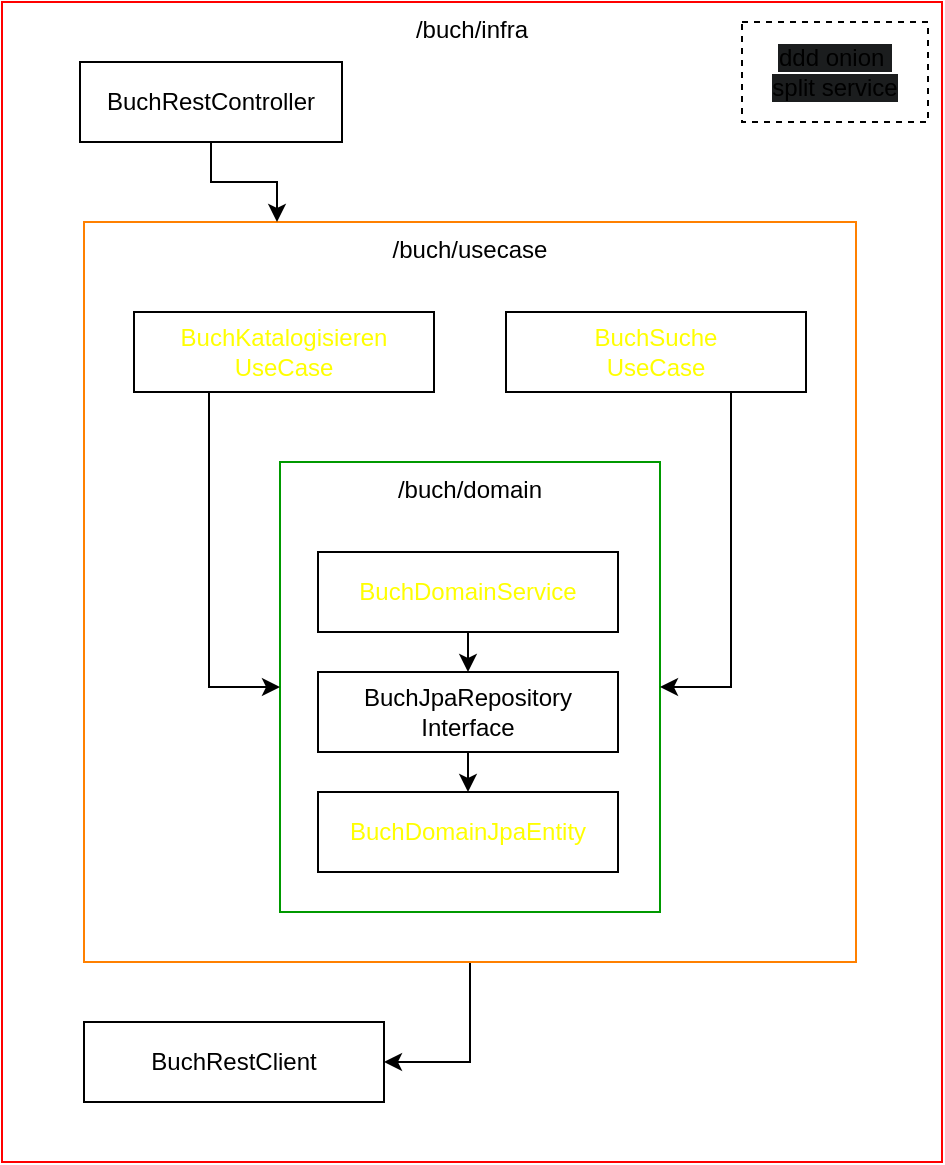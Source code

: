 <mxfile version="28.1.2">
  <diagram name="Seite-1" id="NrbdtOU8l5xmAe7ymhUr">
    <mxGraphModel dx="1410" dy="774" grid="1" gridSize="10" guides="1" tooltips="1" connect="1" arrows="1" fold="1" page="1" pageScale="1" pageWidth="827" pageHeight="1169" math="0" shadow="0">
      <root>
        <mxCell id="0" />
        <mxCell id="1" parent="0" />
        <mxCell id="a6-sa-Pfjen3ggbp_8G2-51" value="/buch/infra" style="rounded=0;whiteSpace=wrap;html=1;labelPosition=center;verticalLabelPosition=middle;align=center;verticalAlign=top;strokeColor=#FF0000;" parent="1" vertex="1">
          <mxGeometry x="190" y="30" width="470" height="580" as="geometry" />
        </mxCell>
        <mxCell id="a6-sa-Pfjen3ggbp_8G2-72" style="edgeStyle=orthogonalEdgeStyle;rounded=0;orthogonalLoop=1;jettySize=auto;html=1;exitX=0.5;exitY=1;exitDx=0;exitDy=0;entryX=1;entryY=0.5;entryDx=0;entryDy=0;" parent="1" source="a6-sa-Pfjen3ggbp_8G2-50" target="a6-sa-Pfjen3ggbp_8G2-48" edge="1">
          <mxGeometry relative="1" as="geometry" />
        </mxCell>
        <mxCell id="a6-sa-Pfjen3ggbp_8G2-50" value="/buch/usecase" style="rounded=0;whiteSpace=wrap;html=1;labelPosition=center;verticalLabelPosition=middle;align=center;verticalAlign=top;strokeColor=#FF8000;" parent="1" vertex="1">
          <mxGeometry x="231" y="140" width="386" height="370" as="geometry" />
        </mxCell>
        <mxCell id="a6-sa-Pfjen3ggbp_8G2-39" value="/buch/domain" style="rounded=0;whiteSpace=wrap;html=1;labelPosition=center;verticalLabelPosition=middle;align=center;verticalAlign=top;strokeColor=#009900;" parent="1" vertex="1">
          <mxGeometry x="329" y="260" width="190" height="225" as="geometry" />
        </mxCell>
        <mxCell id="zNS-ytIkZfyz8ksTLdgv-4" style="edgeStyle=orthogonalEdgeStyle;shape=connector;rounded=0;orthogonalLoop=1;jettySize=auto;html=1;exitX=0.5;exitY=1;exitDx=0;exitDy=0;entryX=0.25;entryY=0;entryDx=0;entryDy=0;strokeColor=default;align=center;verticalAlign=middle;fontFamily=Helvetica;fontSize=11;fontColor=default;labelBackgroundColor=default;endArrow=classic;endFill=1;" edge="1" parent="1" source="a6-sa-Pfjen3ggbp_8G2-41" target="a6-sa-Pfjen3ggbp_8G2-50">
          <mxGeometry relative="1" as="geometry" />
        </mxCell>
        <mxCell id="a6-sa-Pfjen3ggbp_8G2-41" value="BuchRestController" style="rounded=0;whiteSpace=wrap;html=1;labelPosition=center;verticalLabelPosition=middle;align=center;verticalAlign=middle;" parent="1" vertex="1">
          <mxGeometry x="229" y="60" width="131" height="40" as="geometry" />
        </mxCell>
        <mxCell id="a6-sa-Pfjen3ggbp_8G2-61" style="edgeStyle=orthogonalEdgeStyle;rounded=0;orthogonalLoop=1;jettySize=auto;html=1;exitX=0.5;exitY=1;exitDx=0;exitDy=0;entryX=0.5;entryY=0;entryDx=0;entryDy=0;" parent="1" source="a6-sa-Pfjen3ggbp_8G2-43" target="a6-sa-Pfjen3ggbp_8G2-44" edge="1">
          <mxGeometry relative="1" as="geometry" />
        </mxCell>
        <mxCell id="a6-sa-Pfjen3ggbp_8G2-43" value="BuchDomainService" style="rounded=0;whiteSpace=wrap;html=1;labelPosition=center;verticalLabelPosition=middle;align=center;verticalAlign=middle;fontStyle=0;fontColor=#FFFF00;" parent="1" vertex="1">
          <mxGeometry x="348" y="305" width="150" height="40" as="geometry" />
        </mxCell>
        <mxCell id="a6-sa-Pfjen3ggbp_8G2-62" style="edgeStyle=orthogonalEdgeStyle;rounded=0;orthogonalLoop=1;jettySize=auto;html=1;exitX=0.5;exitY=1;exitDx=0;exitDy=0;entryX=0.5;entryY=0;entryDx=0;entryDy=0;" parent="1" source="a6-sa-Pfjen3ggbp_8G2-44" target="a6-sa-Pfjen3ggbp_8G2-45" edge="1">
          <mxGeometry relative="1" as="geometry" />
        </mxCell>
        <mxCell id="a6-sa-Pfjen3ggbp_8G2-44" value="BuchJpaRepository&lt;div&gt;Interface&lt;/div&gt;" style="rounded=0;whiteSpace=wrap;html=1;labelPosition=center;verticalLabelPosition=middle;align=center;verticalAlign=middle;" parent="1" vertex="1">
          <mxGeometry x="348" y="365" width="150" height="40" as="geometry" />
        </mxCell>
        <mxCell id="a6-sa-Pfjen3ggbp_8G2-45" value="BuchDomainJpaEntity" style="rounded=0;whiteSpace=wrap;html=1;labelPosition=center;verticalLabelPosition=middle;align=center;verticalAlign=middle;fontStyle=0;fontColor=#FFFF00;" parent="1" vertex="1">
          <mxGeometry x="348" y="425" width="150" height="40" as="geometry" />
        </mxCell>
        <mxCell id="a6-sa-Pfjen3ggbp_8G2-48" value="BuchRestClient" style="rounded=0;whiteSpace=wrap;html=1;labelPosition=center;verticalLabelPosition=middle;align=center;verticalAlign=middle;" parent="1" vertex="1">
          <mxGeometry x="231" y="540" width="150" height="40" as="geometry" />
        </mxCell>
        <mxCell id="zNS-ytIkZfyz8ksTLdgv-6" style="edgeStyle=orthogonalEdgeStyle;shape=connector;rounded=0;orthogonalLoop=1;jettySize=auto;html=1;exitX=0.25;exitY=1;exitDx=0;exitDy=0;entryX=0;entryY=0.5;entryDx=0;entryDy=0;strokeColor=default;align=center;verticalAlign=middle;fontFamily=Helvetica;fontSize=11;fontColor=default;labelBackgroundColor=default;endArrow=classic;endFill=1;" edge="1" parent="1" source="a6-sa-Pfjen3ggbp_8G2-52" target="a6-sa-Pfjen3ggbp_8G2-39">
          <mxGeometry relative="1" as="geometry" />
        </mxCell>
        <mxCell id="a6-sa-Pfjen3ggbp_8G2-52" value="BuchKatalogisieren&lt;div&gt;UseCase&lt;/div&gt;" style="rounded=0;whiteSpace=wrap;html=1;labelPosition=center;verticalLabelPosition=middle;align=center;verticalAlign=middle;fontStyle=0;fontColor=#FFFF00;" parent="1" vertex="1">
          <mxGeometry x="256" y="185" width="150" height="40" as="geometry" />
        </mxCell>
        <mxCell id="zNS-ytIkZfyz8ksTLdgv-7" style="edgeStyle=orthogonalEdgeStyle;shape=connector;rounded=0;orthogonalLoop=1;jettySize=auto;html=1;exitX=0.75;exitY=1;exitDx=0;exitDy=0;entryX=1;entryY=0.5;entryDx=0;entryDy=0;strokeColor=default;align=center;verticalAlign=middle;fontFamily=Helvetica;fontSize=11;fontColor=default;labelBackgroundColor=default;endArrow=classic;endFill=1;" edge="1" parent="1" source="a6-sa-Pfjen3ggbp_8G2-53" target="a6-sa-Pfjen3ggbp_8G2-39">
          <mxGeometry relative="1" as="geometry" />
        </mxCell>
        <mxCell id="a6-sa-Pfjen3ggbp_8G2-53" value="BuchSuche&lt;div&gt;UseCase&lt;/div&gt;" style="rounded=0;whiteSpace=wrap;html=1;labelPosition=center;verticalLabelPosition=middle;align=center;verticalAlign=middle;fontStyle=0;fontColor=#FFFF00;" parent="1" vertex="1">
          <mxGeometry x="442" y="185" width="150" height="40" as="geometry" />
        </mxCell>
        <mxCell id="zNS-ytIkZfyz8ksTLdgv-1" value="&lt;span style=&quot;font-size: 12px; background-color: rgb(27, 29, 30);&quot;&gt;ddd onion&amp;nbsp;&lt;/span&gt;&lt;div&gt;&lt;span style=&quot;font-size: 12px; background-color: rgb(27, 29, 30);&quot;&gt;split service&lt;/span&gt;&lt;/div&gt;" style="rounded=0;whiteSpace=wrap;html=1;fontFamily=Helvetica;fontSize=11;fontColor=default;labelBackgroundColor=default;dashed=1;" vertex="1" parent="1">
          <mxGeometry x="560" y="40" width="93" height="50" as="geometry" />
        </mxCell>
      </root>
    </mxGraphModel>
  </diagram>
</mxfile>
